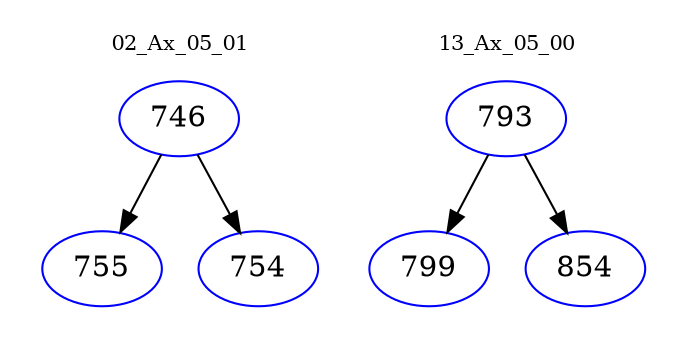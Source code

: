 digraph{
subgraph cluster_0 {
color = white
label = "02_Ax_05_01";
fontsize=10;
T0_746 [label="746", color="blue"]
T0_746 -> T0_755 [color="black"]
T0_755 [label="755", color="blue"]
T0_746 -> T0_754 [color="black"]
T0_754 [label="754", color="blue"]
}
subgraph cluster_1 {
color = white
label = "13_Ax_05_00";
fontsize=10;
T1_793 [label="793", color="blue"]
T1_793 -> T1_799 [color="black"]
T1_799 [label="799", color="blue"]
T1_793 -> T1_854 [color="black"]
T1_854 [label="854", color="blue"]
}
}
